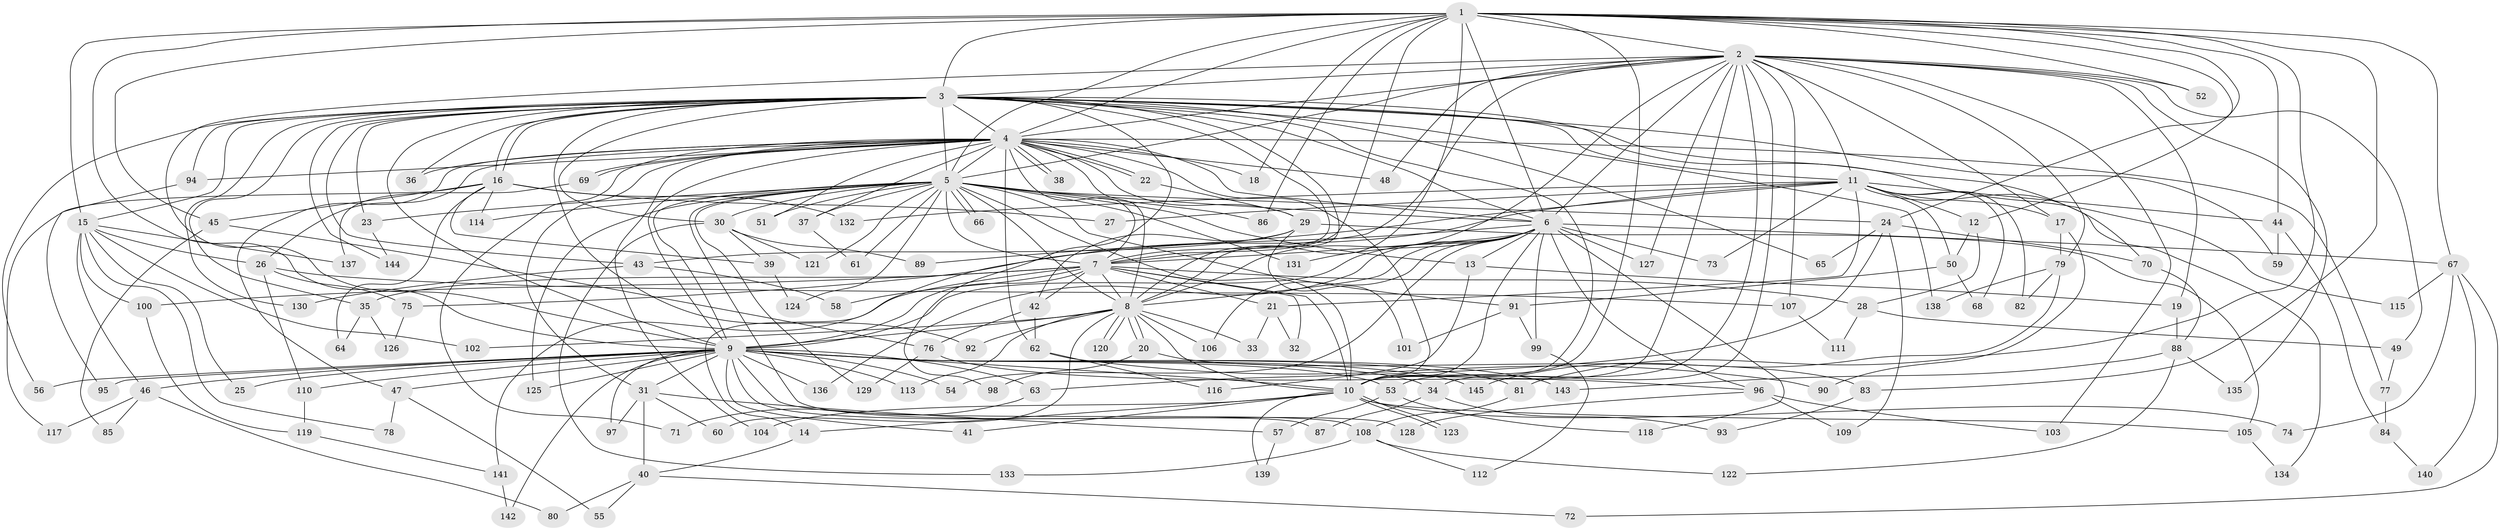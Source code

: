 // Generated by graph-tools (version 1.1) at 2025/11/02/27/25 16:11:06]
// undirected, 145 vertices, 315 edges
graph export_dot {
graph [start="1"]
  node [color=gray90,style=filled];
  1;
  2;
  3;
  4;
  5;
  6;
  7;
  8;
  9;
  10;
  11;
  12;
  13;
  14;
  15;
  16;
  17;
  18;
  19;
  20;
  21;
  22;
  23;
  24;
  25;
  26;
  27;
  28;
  29;
  30;
  31;
  32;
  33;
  34;
  35;
  36;
  37;
  38;
  39;
  40;
  41;
  42;
  43;
  44;
  45;
  46;
  47;
  48;
  49;
  50;
  51;
  52;
  53;
  54;
  55;
  56;
  57;
  58;
  59;
  60;
  61;
  62;
  63;
  64;
  65;
  66;
  67;
  68;
  69;
  70;
  71;
  72;
  73;
  74;
  75;
  76;
  77;
  78;
  79;
  80;
  81;
  82;
  83;
  84;
  85;
  86;
  87;
  88;
  89;
  90;
  91;
  92;
  93;
  94;
  95;
  96;
  97;
  98;
  99;
  100;
  101;
  102;
  103;
  104;
  105;
  106;
  107;
  108;
  109;
  110;
  111;
  112;
  113;
  114;
  115;
  116;
  117;
  118;
  119;
  120;
  121;
  122;
  123;
  124;
  125;
  126;
  127;
  128;
  129;
  130;
  131;
  132;
  133;
  134;
  135;
  136;
  137;
  138;
  139;
  140;
  141;
  142;
  143;
  144;
  145;
  1 -- 2;
  1 -- 3;
  1 -- 4;
  1 -- 5;
  1 -- 6;
  1 -- 7;
  1 -- 8;
  1 -- 9;
  1 -- 10;
  1 -- 12;
  1 -- 15;
  1 -- 18;
  1 -- 24;
  1 -- 44;
  1 -- 45;
  1 -- 52;
  1 -- 67;
  1 -- 81;
  1 -- 83;
  1 -- 86;
  2 -- 3;
  2 -- 4;
  2 -- 5;
  2 -- 6;
  2 -- 7;
  2 -- 8;
  2 -- 9;
  2 -- 10;
  2 -- 11;
  2 -- 17;
  2 -- 19;
  2 -- 34;
  2 -- 48;
  2 -- 49;
  2 -- 52;
  2 -- 53;
  2 -- 79;
  2 -- 103;
  2 -- 107;
  2 -- 127;
  2 -- 135;
  3 -- 4;
  3 -- 5;
  3 -- 6;
  3 -- 7;
  3 -- 8;
  3 -- 9;
  3 -- 10;
  3 -- 11;
  3 -- 15;
  3 -- 16;
  3 -- 16;
  3 -- 23;
  3 -- 30;
  3 -- 35;
  3 -- 36;
  3 -- 43;
  3 -- 56;
  3 -- 59;
  3 -- 65;
  3 -- 70;
  3 -- 92;
  3 -- 94;
  3 -- 98;
  3 -- 115;
  3 -- 130;
  3 -- 138;
  3 -- 144;
  4 -- 5;
  4 -- 6;
  4 -- 7;
  4 -- 8;
  4 -- 9;
  4 -- 10;
  4 -- 18;
  4 -- 22;
  4 -- 22;
  4 -- 26;
  4 -- 29;
  4 -- 31;
  4 -- 36;
  4 -- 37;
  4 -- 38;
  4 -- 38;
  4 -- 47;
  4 -- 48;
  4 -- 51;
  4 -- 62;
  4 -- 69;
  4 -- 69;
  4 -- 71;
  4 -- 77;
  4 -- 94;
  4 -- 104;
  5 -- 6;
  5 -- 7;
  5 -- 8;
  5 -- 9;
  5 -- 10;
  5 -- 13;
  5 -- 23;
  5 -- 24;
  5 -- 30;
  5 -- 37;
  5 -- 51;
  5 -- 61;
  5 -- 66;
  5 -- 66;
  5 -- 86;
  5 -- 91;
  5 -- 114;
  5 -- 121;
  5 -- 124;
  5 -- 125;
  5 -- 128;
  5 -- 129;
  5 -- 131;
  6 -- 7;
  6 -- 8;
  6 -- 9;
  6 -- 10;
  6 -- 13;
  6 -- 54;
  6 -- 67;
  6 -- 73;
  6 -- 75;
  6 -- 96;
  6 -- 99;
  6 -- 106;
  6 -- 118;
  6 -- 127;
  6 -- 131;
  6 -- 136;
  7 -- 8;
  7 -- 9;
  7 -- 10;
  7 -- 21;
  7 -- 28;
  7 -- 32;
  7 -- 35;
  7 -- 42;
  7 -- 58;
  7 -- 100;
  7 -- 141;
  8 -- 9;
  8 -- 10;
  8 -- 20;
  8 -- 20;
  8 -- 33;
  8 -- 60;
  8 -- 92;
  8 -- 102;
  8 -- 106;
  8 -- 113;
  8 -- 120;
  8 -- 120;
  9 -- 10;
  9 -- 25;
  9 -- 31;
  9 -- 34;
  9 -- 41;
  9 -- 46;
  9 -- 47;
  9 -- 53;
  9 -- 54;
  9 -- 56;
  9 -- 63;
  9 -- 81;
  9 -- 87;
  9 -- 95;
  9 -- 97;
  9 -- 108;
  9 -- 110;
  9 -- 113;
  9 -- 125;
  9 -- 136;
  9 -- 142;
  9 -- 143;
  9 -- 145;
  10 -- 14;
  10 -- 41;
  10 -- 74;
  10 -- 104;
  10 -- 105;
  10 -- 123;
  10 -- 123;
  10 -- 139;
  11 -- 12;
  11 -- 14;
  11 -- 17;
  11 -- 21;
  11 -- 27;
  11 -- 44;
  11 -- 50;
  11 -- 68;
  11 -- 73;
  11 -- 82;
  11 -- 89;
  11 -- 132;
  11 -- 134;
  12 -- 28;
  12 -- 50;
  13 -- 19;
  13 -- 116;
  14 -- 40;
  15 -- 25;
  15 -- 26;
  15 -- 46;
  15 -- 78;
  15 -- 100;
  15 -- 102;
  15 -- 137;
  16 -- 27;
  16 -- 39;
  16 -- 45;
  16 -- 64;
  16 -- 114;
  16 -- 117;
  16 -- 132;
  17 -- 79;
  17 -- 90;
  19 -- 88;
  20 -- 83;
  20 -- 98;
  21 -- 32;
  21 -- 33;
  22 -- 29;
  23 -- 144;
  24 -- 63;
  24 -- 65;
  24 -- 70;
  24 -- 109;
  26 -- 75;
  26 -- 107;
  26 -- 110;
  28 -- 49;
  28 -- 111;
  29 -- 42;
  29 -- 43;
  29 -- 101;
  29 -- 105;
  30 -- 39;
  30 -- 89;
  30 -- 121;
  30 -- 133;
  31 -- 40;
  31 -- 57;
  31 -- 60;
  31 -- 97;
  34 -- 87;
  34 -- 93;
  35 -- 64;
  35 -- 126;
  37 -- 61;
  39 -- 124;
  40 -- 55;
  40 -- 72;
  40 -- 80;
  42 -- 62;
  42 -- 76;
  43 -- 58;
  43 -- 130;
  44 -- 59;
  44 -- 84;
  45 -- 76;
  45 -- 85;
  46 -- 80;
  46 -- 85;
  46 -- 117;
  47 -- 55;
  47 -- 78;
  49 -- 77;
  50 -- 68;
  50 -- 91;
  53 -- 57;
  53 -- 118;
  57 -- 139;
  62 -- 90;
  62 -- 116;
  63 -- 71;
  67 -- 72;
  67 -- 74;
  67 -- 115;
  67 -- 140;
  69 -- 137;
  70 -- 88;
  75 -- 126;
  76 -- 96;
  76 -- 129;
  77 -- 84;
  79 -- 82;
  79 -- 138;
  79 -- 145;
  81 -- 108;
  83 -- 93;
  84 -- 140;
  88 -- 122;
  88 -- 135;
  88 -- 143;
  91 -- 99;
  91 -- 101;
  94 -- 95;
  96 -- 103;
  96 -- 109;
  96 -- 128;
  99 -- 112;
  100 -- 119;
  105 -- 134;
  107 -- 111;
  108 -- 112;
  108 -- 122;
  108 -- 133;
  110 -- 119;
  119 -- 141;
  141 -- 142;
}
